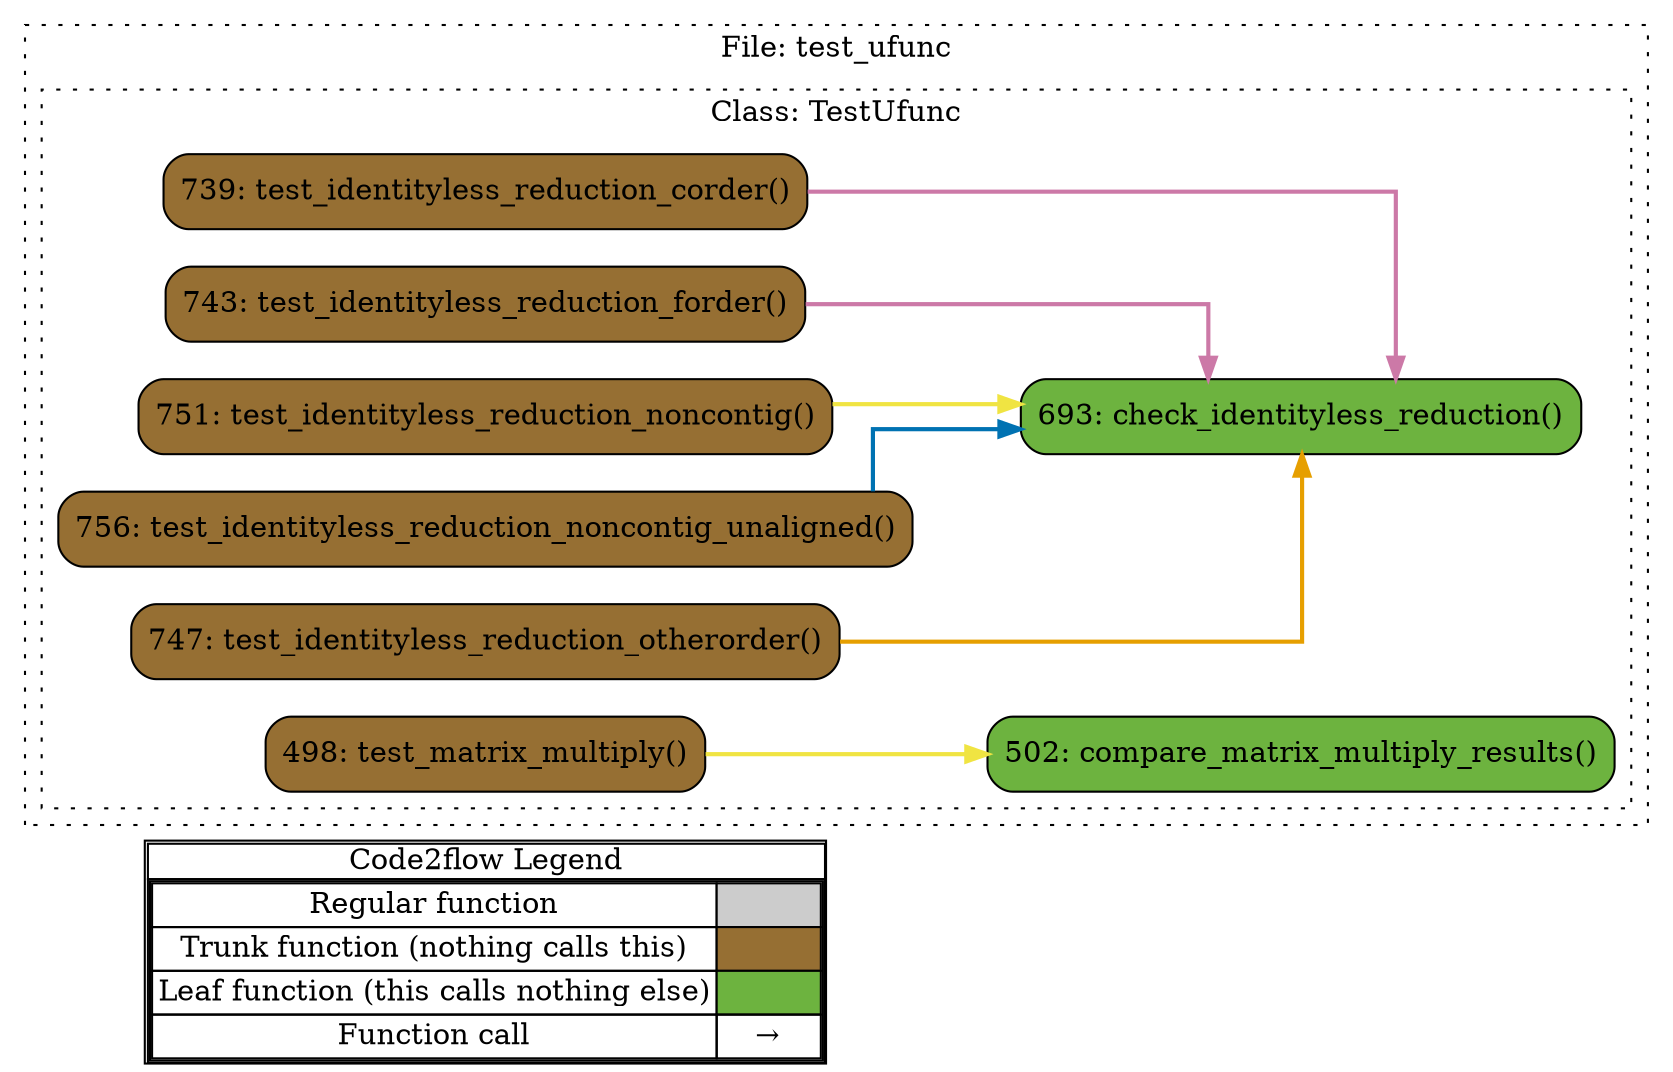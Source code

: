 digraph G {
concentrate=true;
splines="ortho";
rankdir="LR";
subgraph legend{
    rank = min;
    label = "legend";
    Legend [shape=none, margin=0, label = <
        <table cellspacing="0" cellpadding="0" border="1"><tr><td>Code2flow Legend</td></tr><tr><td>
        <table cellspacing="0">
        <tr><td>Regular function</td><td width="50px" bgcolor='#cccccc'></td></tr>
        <tr><td>Trunk function (nothing calls this)</td><td bgcolor='#966F33'></td></tr>
        <tr><td>Leaf function (this calls nothing else)</td><td bgcolor='#6db33f'></td></tr>
        <tr><td>Function call</td><td><font color='black'>&#8594;</font></td></tr>
        </table></td></tr></table>
        >];
}node_acf027d3 [label="693: check_identityless_reduction()" name="test_ufunc::TestUfunc.check_identityless_reduction" shape="rect" style="rounded,filled" fillcolor="#6db33f" ];
node_adafda89 [label="502: compare_matrix_multiply_results()" name="test_ufunc::TestUfunc.compare_matrix_multiply_results" shape="rect" style="rounded,filled" fillcolor="#6db33f" ];
node_01056497 [label="739: test_identityless_reduction_corder()" name="test_ufunc::TestUfunc.test_identityless_reduction_corder" shape="rect" style="rounded,filled" fillcolor="#966F33" ];
node_7d56b737 [label="743: test_identityless_reduction_forder()" name="test_ufunc::TestUfunc.test_identityless_reduction_forder" shape="rect" style="rounded,filled" fillcolor="#966F33" ];
node_e0692f8c [label="751: test_identityless_reduction_noncontig()" name="test_ufunc::TestUfunc.test_identityless_reduction_noncontig" shape="rect" style="rounded,filled" fillcolor="#966F33" ];
node_1bcd5ef5 [label="756: test_identityless_reduction_noncontig_unaligned()" name="test_ufunc::TestUfunc.test_identityless_reduction_noncontig_unaligned" shape="rect" style="rounded,filled" fillcolor="#966F33" ];
node_b7c6b821 [label="747: test_identityless_reduction_otherorder()" name="test_ufunc::TestUfunc.test_identityless_reduction_otherorder" shape="rect" style="rounded,filled" fillcolor="#966F33" ];
node_9ffd5804 [label="498: test_matrix_multiply()" name="test_ufunc::TestUfunc.test_matrix_multiply" shape="rect" style="rounded,filled" fillcolor="#966F33" ];
node_01056497 -> node_acf027d3 [color="#CC79A7" penwidth="2"];
node_7d56b737 -> node_acf027d3 [color="#CC79A7" penwidth="2"];
node_e0692f8c -> node_acf027d3 [color="#F0E442" penwidth="2"];
node_1bcd5ef5 -> node_acf027d3 [color="#0072B2" penwidth="2"];
node_b7c6b821 -> node_acf027d3 [color="#E69F00" penwidth="2"];
node_9ffd5804 -> node_adafda89 [color="#F0E442" penwidth="2"];
node_9ffd5804 -> node_adafda89 [color="#F0E442" penwidth="2"];
subgraph cluster_a76a663e {
    label="File: test_ufunc";
    name="test_ufunc";
    style="filled";
    graph[style=dotted];
    subgraph cluster_5f6dd5aa {
        node_9ffd5804 node_adafda89 node_acf027d3 node_01056497 node_7d56b737 node_b7c6b821 node_e0692f8c node_1bcd5ef5;
        label="Class: TestUfunc";
        name="TestUfunc";
        style="filled";
        graph[style=dotted];
    };
};
}
